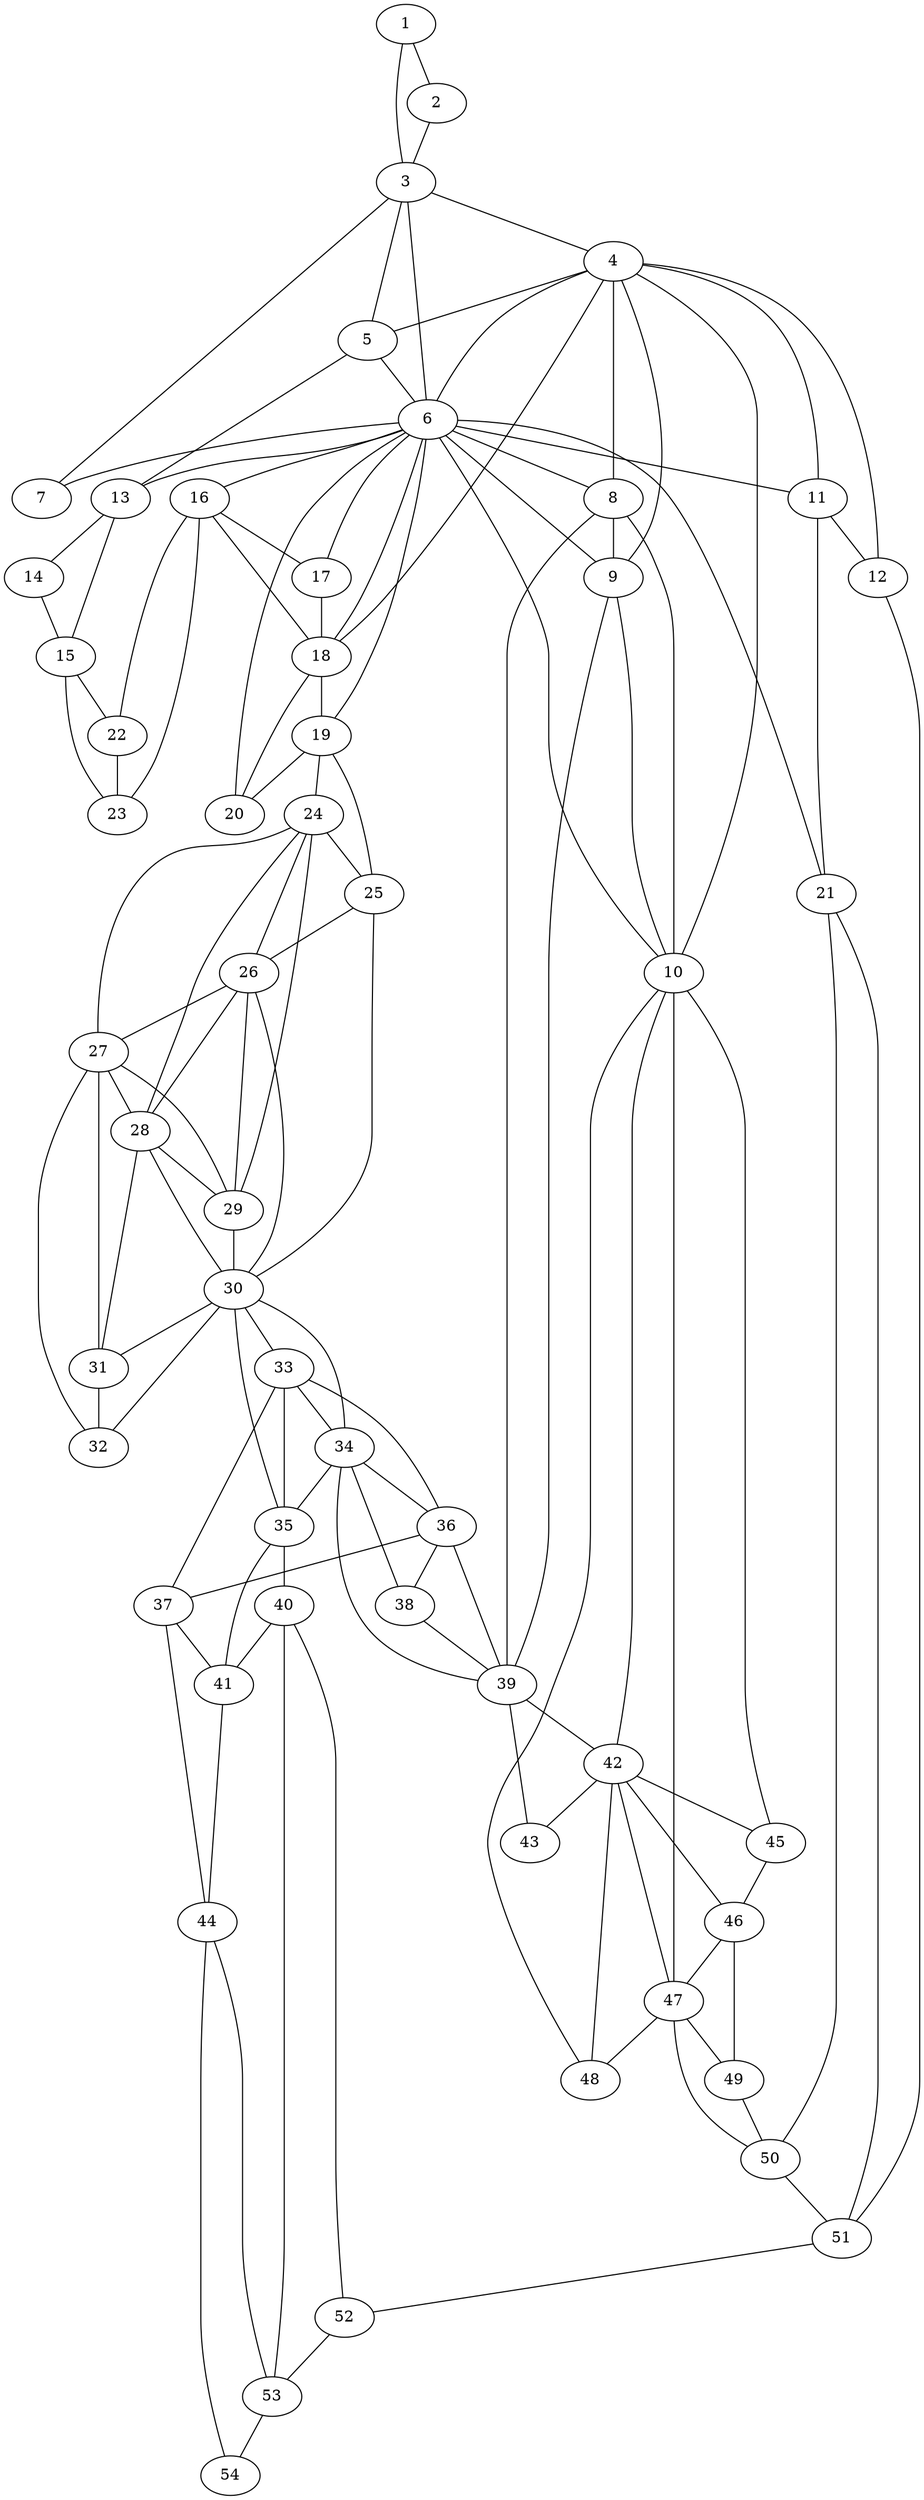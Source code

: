 graph {
1--2;
1--3;
2--3;
3--4;
3--5;
3--6;
3--7;
4--5;
4--6;
4--8;
4--9;
4--10;
4--11;
4--12;
5--13;
5--6;
6--13;
13--14;
13--15;
6--7;
6--16;
6--17;
6--18;
6--19;
6--20;
6--8;
6--9;
6--10;
6--11;
6--21;
14--15;
15--22;
15--23;
22--23;
16--22;
16--23;
16--17;
16--18;
17--18;
4--18;
18--19;
18--20;
19--20;
19--24;
19--25;
24--25;
24--26;
24--27;
24--28;
24--29;
25--26;
25--30;
26--30;
26--27;
26--28;
26--29;
30--31;
30--32;
28--30;
29--30;
30--33;
30--34;
30--35;
27--31;
27--32;
27--28;
27--29;
31--32;
28--31;
28--29;
33--34;
33--35;
33--36;
33--37;
34--35;
34--38;
34--36;
34--39;
35--40;
35--41;
36--38;
38--39;
36--39;
36--37;
8--39;
9--39;
39--42;
39--43;
37--44;
37--41;
8--9;
8--10;
9--10;
10--42;
10--45;
42--45;
42--46;
42--43;
42--47;
42--48;
45--46;
46--47;
46--49;
10--47;
47--49;
47--50;
47--48;
49--50;
21--50;
50--51;
10--48;
11--21;
11--12;
21--51;
12--51;
51--52;
40--52;
52--53;
40--53;
40--41;
44--53;
53--54;
44--54;
41--44;
}

